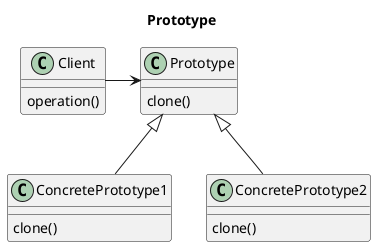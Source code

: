 # Ref https://ko.wikipedia.org/wiki/%ED%94%84%EB%A1%9C%ED%86%A0%ED%83%80%EC%9E%85_%ED%8C%A8%ED%84%B4

@startuml
title Prototype

class Client
class Prototype

class ConcretePrototype1
class ConcretePrototype2

Client : operation()
Prototype : clone()
ConcretePrototype1 : clone()
ConcretePrototype2 : clone()

Client -> Prototype
Prototype <|-- ConcretePrototype1
Prototype <|-- ConcretePrototype2

@enduml